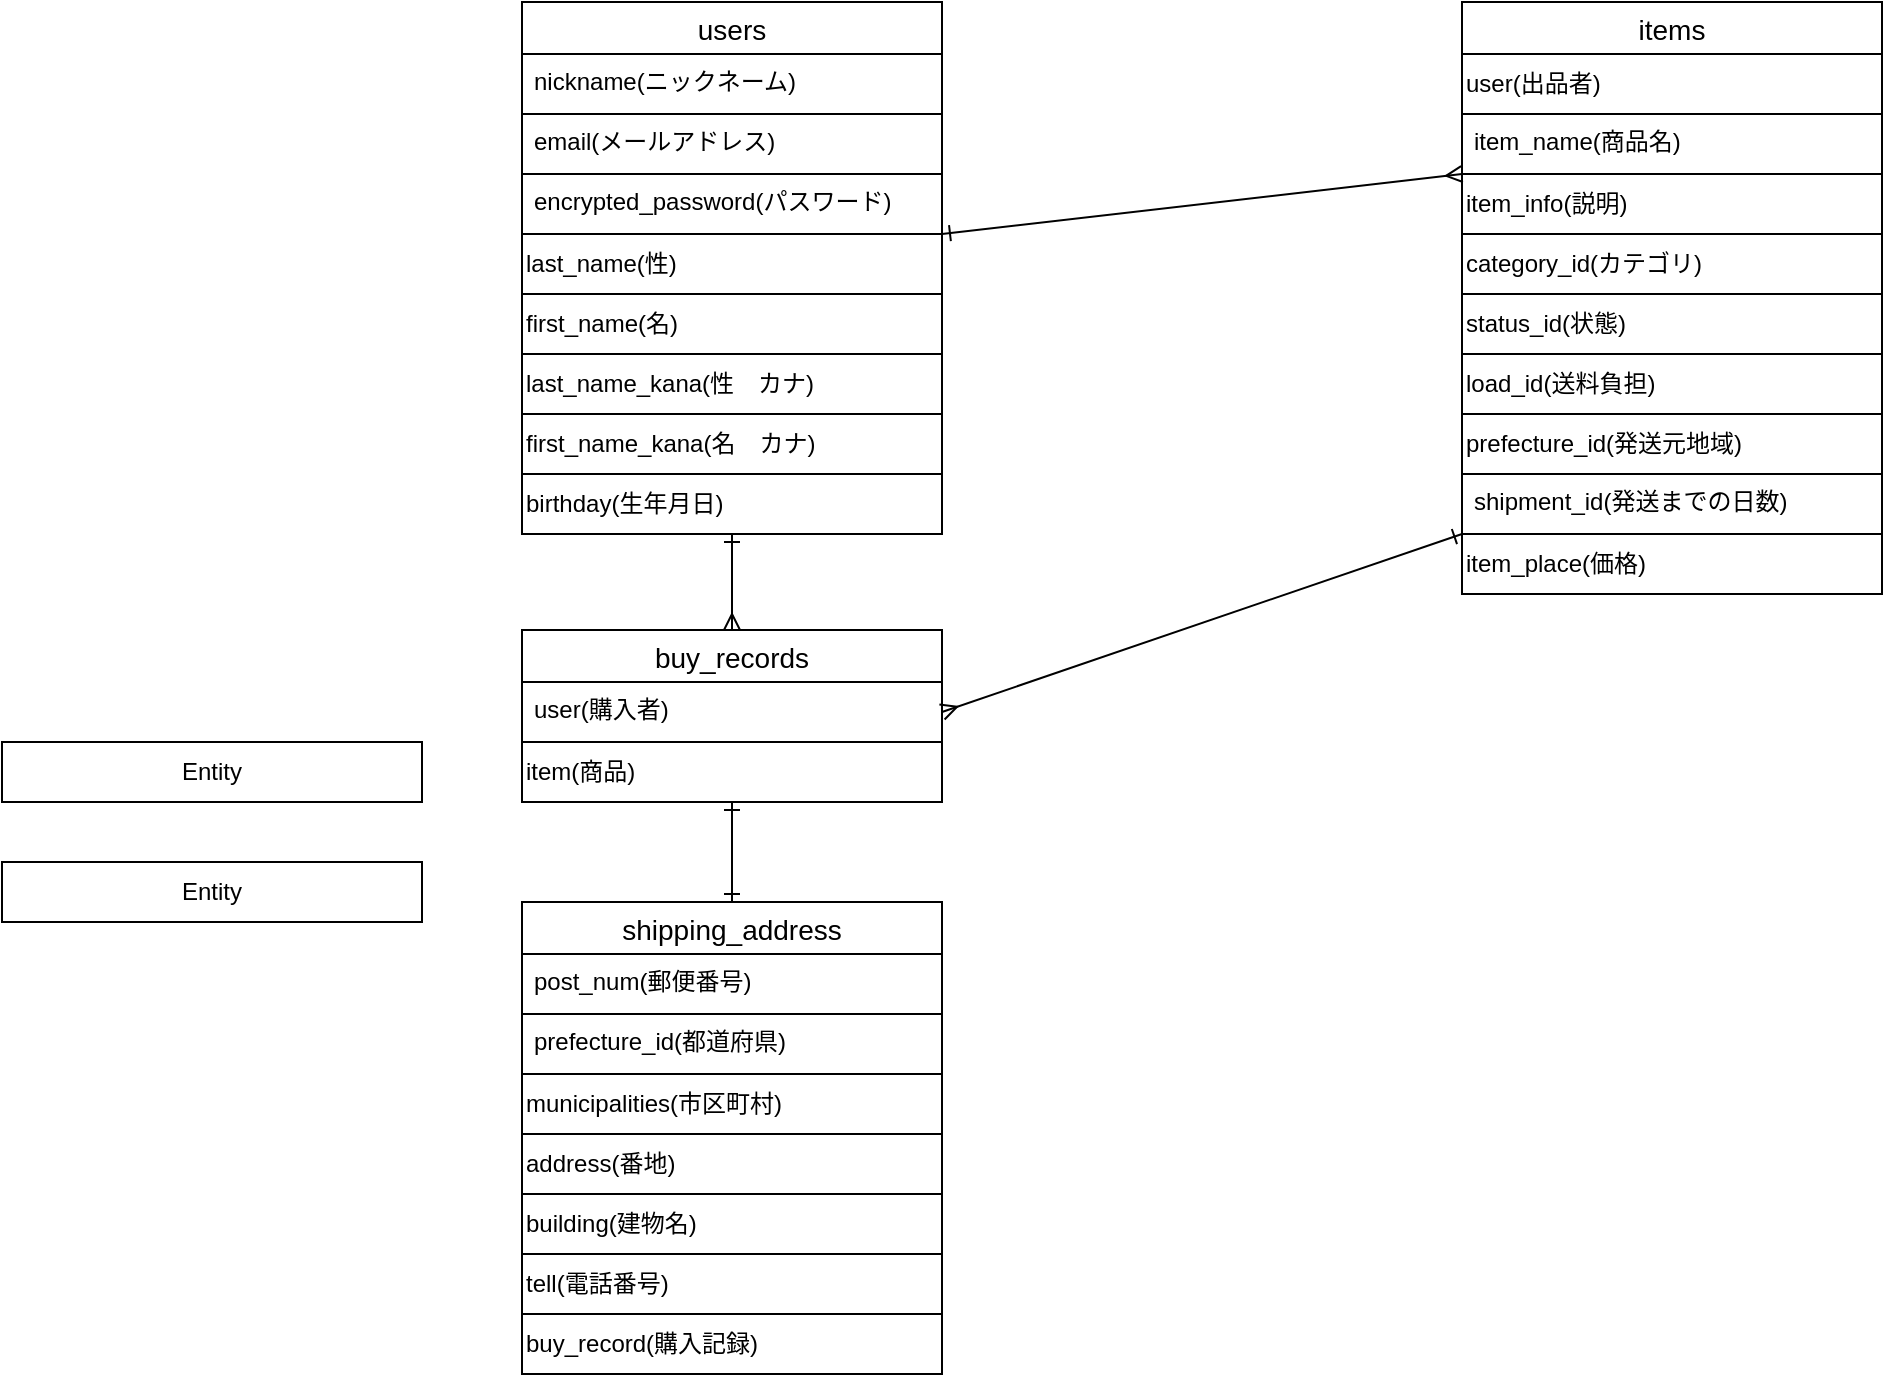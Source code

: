 <mxfile>
    <diagram id="9tdNv9-CZKhYfB65pdLk" name="ページ1">
        <mxGraphModel dx="1162" dy="805" grid="1" gridSize="10" guides="1" tooltips="1" connect="1" arrows="1" fold="1" page="1" pageScale="1" pageWidth="827" pageHeight="1169" math="0" shadow="0">
            <root>
                <mxCell id="0"/>
                <mxCell id="1" parent="0"/>
                <mxCell id="37" style="edgeStyle=none;html=1;exitX=0.5;exitY=0;exitDx=0;exitDy=0;entryX=0.5;entryY=1;entryDx=0;entryDy=0;startArrow=ERone;startFill=0;endArrow=ERone;endFill=0;" parent="1" source="0OkrOdj02Lth2vwwXdRH-5" target="32" edge="1">
                    <mxGeometry relative="1" as="geometry"/>
                </mxCell>
                <mxCell id="0OkrOdj02Lth2vwwXdRH-5" value="shipping_address" style="swimlane;fontStyle=0;childLayout=stackLayout;horizontal=1;startSize=26;horizontalStack=0;resizeParent=1;resizeParentMax=0;resizeLast=0;collapsible=1;marginBottom=0;align=center;fontSize=14;" parent="1" vertex="1">
                    <mxGeometry x="40" y="490" width="210" height="236" as="geometry"/>
                </mxCell>
                <mxCell id="0OkrOdj02Lth2vwwXdRH-7" value="post_num(郵便番号)" style="text;strokeColor=default;fillColor=none;spacingLeft=4;spacingRight=4;overflow=hidden;rotatable=0;points=[[0,0.5],[1,0.5]];portConstraint=eastwest;fontSize=12;" parent="0OkrOdj02Lth2vwwXdRH-5" vertex="1">
                    <mxGeometry y="26" width="210" height="30" as="geometry"/>
                </mxCell>
                <mxCell id="0OkrOdj02Lth2vwwXdRH-8" value="prefecture_id(都道府県)" style="text;strokeColor=none;fillColor=none;spacingLeft=4;spacingRight=4;overflow=hidden;rotatable=0;points=[[0,0.5],[1,0.5]];portConstraint=eastwest;fontSize=12;" parent="0OkrOdj02Lth2vwwXdRH-5" vertex="1">
                    <mxGeometry y="56" width="210" height="30" as="geometry"/>
                </mxCell>
                <mxCell id="10" value="municipalities(市区町村)" style="whiteSpace=wrap;html=1;align=left;fillColor=none;" parent="0OkrOdj02Lth2vwwXdRH-5" vertex="1">
                    <mxGeometry y="86" width="210" height="30" as="geometry"/>
                </mxCell>
                <mxCell id="11" value="address(番地)" style="whiteSpace=wrap;html=1;align=left;fillColor=none;" parent="0OkrOdj02Lth2vwwXdRH-5" vertex="1">
                    <mxGeometry y="116" width="210" height="30" as="geometry"/>
                </mxCell>
                <mxCell id="9" value="building(建物名)" style="whiteSpace=wrap;html=1;align=left;fillColor=none;" parent="0OkrOdj02Lth2vwwXdRH-5" vertex="1">
                    <mxGeometry y="146" width="210" height="30" as="geometry"/>
                </mxCell>
                <mxCell id="12" value="tell(電話番号)" style="whiteSpace=wrap;html=1;align=left;fillColor=none;" parent="0OkrOdj02Lth2vwwXdRH-5" vertex="1">
                    <mxGeometry y="176" width="210" height="30" as="geometry"/>
                </mxCell>
                <mxCell id="42" value="buy_record(購入記録)" style="whiteSpace=wrap;html=1;align=left;fillColor=none;" vertex="1" parent="0OkrOdj02Lth2vwwXdRH-5">
                    <mxGeometry y="206" width="210" height="30" as="geometry"/>
                </mxCell>
                <mxCell id="0OkrOdj02Lth2vwwXdRH-29" value="users" style="swimlane;fontStyle=0;childLayout=stackLayout;horizontal=1;startSize=26;horizontalStack=0;resizeParent=1;resizeParentMax=0;resizeLast=0;collapsible=1;marginBottom=0;align=center;fontSize=14;labelBorderColor=none;" parent="1" vertex="1">
                    <mxGeometry x="40" y="40" width="210" height="266" as="geometry"/>
                </mxCell>
                <mxCell id="0OkrOdj02Lth2vwwXdRH-30" value="nickname(ニックネーム)" style="text;strokeColor=default;fillColor=none;spacingLeft=4;spacingRight=4;overflow=hidden;rotatable=0;points=[[0,0.5],[1,0.5]];portConstraint=eastwest;fontSize=12;labelBorderColor=none;" parent="0OkrOdj02Lth2vwwXdRH-29" vertex="1">
                    <mxGeometry y="26" width="210" height="30" as="geometry"/>
                </mxCell>
                <mxCell id="0OkrOdj02Lth2vwwXdRH-31" value="email(メールアドレス)" style="text;strokeColor=default;fillColor=none;spacingLeft=4;spacingRight=4;overflow=hidden;rotatable=0;points=[[0,0.5],[1,0.5]];portConstraint=eastwest;fontSize=12;labelBorderColor=none;" parent="0OkrOdj02Lth2vwwXdRH-29" vertex="1">
                    <mxGeometry y="56" width="210" height="30" as="geometry"/>
                </mxCell>
                <mxCell id="0OkrOdj02Lth2vwwXdRH-32" value="encrypted_password(パスワード)" style="text;strokeColor=none;fillColor=none;spacingLeft=4;spacingRight=4;overflow=hidden;rotatable=0;points=[[0,0.5],[1,0.5]];portConstraint=eastwest;fontSize=12;labelBorderColor=none;" parent="0OkrOdj02Lth2vwwXdRH-29" vertex="1">
                    <mxGeometry y="86" width="210" height="30" as="geometry"/>
                </mxCell>
                <mxCell id="0OkrOdj02Lth2vwwXdRH-40" value="last_name(性)" style="whiteSpace=wrap;html=1;align=left;labelBorderColor=none;labelBackgroundColor=default;fillColor=none;" parent="0OkrOdj02Lth2vwwXdRH-29" vertex="1">
                    <mxGeometry y="116" width="210" height="30" as="geometry"/>
                </mxCell>
                <mxCell id="0OkrOdj02Lth2vwwXdRH-39" value="first_name(名)" style="whiteSpace=wrap;html=1;align=left;labelBorderColor=none;fillColor=none;" parent="0OkrOdj02Lth2vwwXdRH-29" vertex="1">
                    <mxGeometry y="146" width="210" height="30" as="geometry"/>
                </mxCell>
                <mxCell id="40" value="last_name_kana(性　カナ)" style="whiteSpace=wrap;html=1;align=left;labelBorderColor=none;labelBackgroundColor=default;fillColor=none;" parent="0OkrOdj02Lth2vwwXdRH-29" vertex="1">
                    <mxGeometry y="176" width="210" height="30" as="geometry"/>
                </mxCell>
                <mxCell id="41" value="first_name_kana(名　カナ)" style="whiteSpace=wrap;html=1;align=left;labelBorderColor=none;labelBackgroundColor=default;fillColor=none;" parent="0OkrOdj02Lth2vwwXdRH-29" vertex="1">
                    <mxGeometry y="206" width="210" height="30" as="geometry"/>
                </mxCell>
                <mxCell id="0OkrOdj02Lth2vwwXdRH-41" value="birthday(生年月日)" style="whiteSpace=wrap;html=1;align=left;labelBorderColor=none;fillColor=none;" parent="0OkrOdj02Lth2vwwXdRH-29" vertex="1">
                    <mxGeometry y="236" width="210" height="30" as="geometry"/>
                </mxCell>
                <mxCell id="0OkrOdj02Lth2vwwXdRH-42" value="items" style="swimlane;fontStyle=0;childLayout=stackLayout;horizontal=1;startSize=26;horizontalStack=0;resizeParent=1;resizeParentMax=0;resizeLast=0;collapsible=1;marginBottom=0;align=center;fontSize=14;labelBorderColor=none;" parent="1" vertex="1">
                    <mxGeometry x="510" y="40" width="210" height="296" as="geometry"/>
                </mxCell>
                <mxCell id="16" value="user(出品者)" style="whiteSpace=wrap;html=1;align=left;fillColor=none;" parent="0OkrOdj02Lth2vwwXdRH-42" vertex="1">
                    <mxGeometry y="26" width="210" height="30" as="geometry"/>
                </mxCell>
                <mxCell id="0OkrOdj02Lth2vwwXdRH-44" value="item_name(商品名)" style="text;strokeColor=default;fillColor=none;spacingLeft=4;spacingRight=4;overflow=hidden;rotatable=0;points=[[0,0.5],[1,0.5]];portConstraint=eastwest;fontSize=12;labelBorderColor=none;" parent="0OkrOdj02Lth2vwwXdRH-42" vertex="1">
                    <mxGeometry y="56" width="210" height="30" as="geometry"/>
                </mxCell>
                <mxCell id="2" value="item_info(説明)" style="whiteSpace=wrap;html=1;align=left;strokeColor=default;fillColor=none;" parent="0OkrOdj02Lth2vwwXdRH-42" vertex="1">
                    <mxGeometry y="86" width="210" height="30" as="geometry"/>
                </mxCell>
                <mxCell id="3" value="category_id(カテゴリ)" style="whiteSpace=wrap;html=1;align=left;strokeColor=default;fillColor=none;" parent="0OkrOdj02Lth2vwwXdRH-42" vertex="1">
                    <mxGeometry y="116" width="210" height="30" as="geometry"/>
                </mxCell>
                <mxCell id="5" value="status_id(状態)" style="whiteSpace=wrap;html=1;align=left;strokeColor=default;fillColor=none;" parent="0OkrOdj02Lth2vwwXdRH-42" vertex="1">
                    <mxGeometry y="146" width="210" height="30" as="geometry"/>
                </mxCell>
                <mxCell id="6" value="load_id(送料負担)" style="whiteSpace=wrap;html=1;align=left;strokeColor=default;fillColor=none;" parent="0OkrOdj02Lth2vwwXdRH-42" vertex="1">
                    <mxGeometry y="176" width="210" height="30" as="geometry"/>
                </mxCell>
                <mxCell id="4" value="prefecture_id(発送元地域)" style="whiteSpace=wrap;html=1;align=left;strokeColor=default;fillColor=none;" parent="0OkrOdj02Lth2vwwXdRH-42" vertex="1">
                    <mxGeometry y="206" width="210" height="30" as="geometry"/>
                </mxCell>
                <mxCell id="0OkrOdj02Lth2vwwXdRH-45" value="shipment_id(発送までの日数)" style="text;strokeColor=none;fillColor=none;spacingLeft=4;spacingRight=4;overflow=hidden;rotatable=0;points=[[0,0.5],[1,0.5]];portConstraint=eastwest;fontSize=12;labelBorderColor=none;" parent="0OkrOdj02Lth2vwwXdRH-42" vertex="1">
                    <mxGeometry y="236" width="210" height="30" as="geometry"/>
                </mxCell>
                <mxCell id="7" value="item_place(価格)" style="whiteSpace=wrap;html=1;align=left;strokeColor=default;fillColor=none;" parent="0OkrOdj02Lth2vwwXdRH-42" vertex="1">
                    <mxGeometry y="266" width="210" height="30" as="geometry"/>
                </mxCell>
                <mxCell id="8" style="edgeStyle=none;html=1;exitX=1;exitY=0;exitDx=0;exitDy=0;entryX=0;entryY=0;entryDx=0;entryDy=0;endArrow=ERmany;endFill=0;startArrow=ERone;startFill=0;" parent="1" source="0OkrOdj02Lth2vwwXdRH-40" target="2" edge="1">
                    <mxGeometry relative="1" as="geometry"/>
                </mxCell>
                <mxCell id="17" value="Entity" style="whiteSpace=wrap;html=1;align=center;fillColor=none;" parent="1" vertex="1">
                    <mxGeometry x="-220" y="470" width="210" height="30" as="geometry"/>
                </mxCell>
                <mxCell id="18" value="Entity" style="whiteSpace=wrap;html=1;align=center;fillColor=none;" parent="1" vertex="1">
                    <mxGeometry x="-220" y="410" width="210" height="30" as="geometry"/>
                </mxCell>
                <mxCell id="32" value="buy_records" style="swimlane;fontStyle=0;childLayout=stackLayout;horizontal=1;startSize=26;horizontalStack=0;resizeParent=1;resizeParentMax=0;resizeLast=0;collapsible=1;marginBottom=0;align=center;fontSize=14;fillColor=none;" parent="1" vertex="1">
                    <mxGeometry x="40" y="354" width="210" height="86" as="geometry">
                        <mxRectangle x="40" y="320" width="50" height="26" as="alternateBounds"/>
                    </mxGeometry>
                </mxCell>
                <mxCell id="33" value="user(購入者)" style="text;strokeColor=default;fillColor=none;spacingLeft=4;spacingRight=4;overflow=hidden;rotatable=0;points=[[0,0.5],[1,0.5]];portConstraint=eastwest;fontSize=12;" parent="32" vertex="1">
                    <mxGeometry y="26" width="210" height="30" as="geometry"/>
                </mxCell>
                <mxCell id="39" value="item(商品)" style="whiteSpace=wrap;html=1;align=left;fillColor=none;" parent="32" vertex="1">
                    <mxGeometry y="56" width="210" height="30" as="geometry"/>
                </mxCell>
                <mxCell id="36" style="edgeStyle=none;html=1;exitX=0.5;exitY=1;exitDx=0;exitDy=0;entryX=0.5;entryY=0;entryDx=0;entryDy=0;startArrow=ERone;startFill=0;endArrow=ERmany;endFill=0;" parent="1" source="0OkrOdj02Lth2vwwXdRH-41" target="32" edge="1">
                    <mxGeometry relative="1" as="geometry"/>
                </mxCell>
                <mxCell id="38" style="edgeStyle=none;html=1;exitX=0;exitY=0;exitDx=0;exitDy=0;startArrow=ERone;startFill=0;endArrow=ERmany;endFill=0;entryX=1;entryY=0.5;entryDx=0;entryDy=0;" parent="1" source="7" target="33" edge="1">
                    <mxGeometry relative="1" as="geometry">
                        <mxPoint x="250" y="336" as="targetPoint"/>
                    </mxGeometry>
                </mxCell>
            </root>
        </mxGraphModel>
    </diagram>
</mxfile>